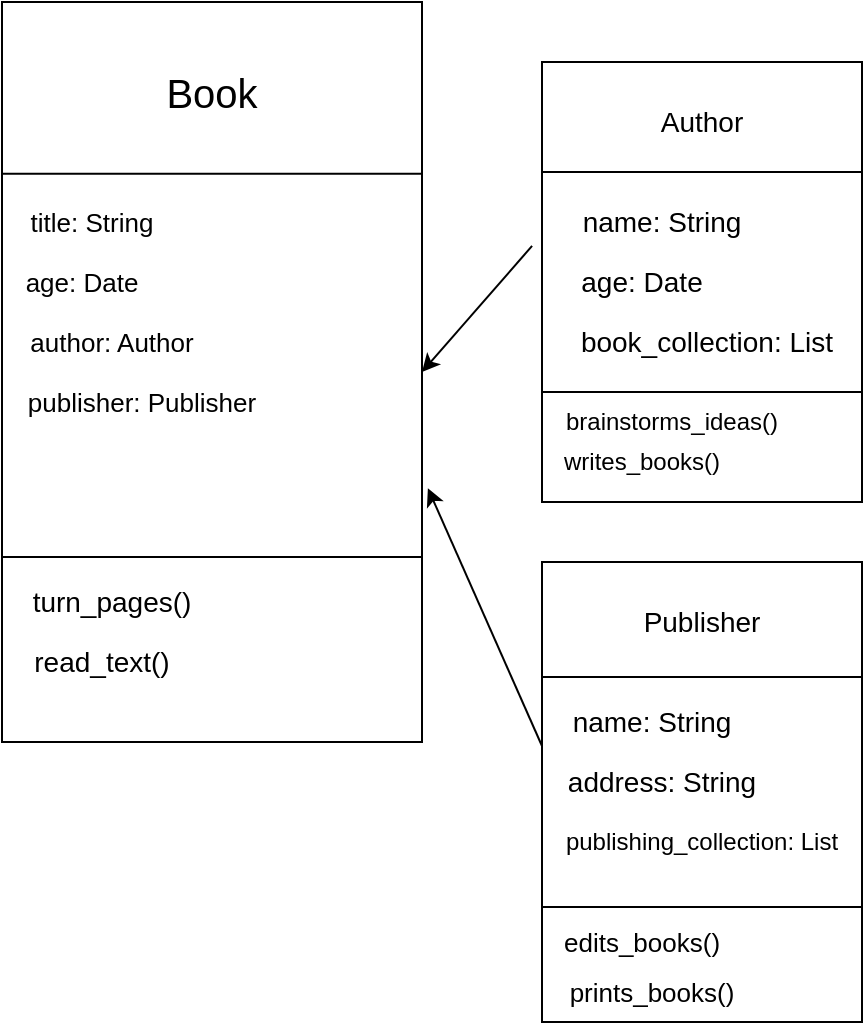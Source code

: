 <mxfile version="13.7.9" type="device"><diagram id="Fy45DoAGtMTImERkI38-" name="Page-1"><mxGraphModel dx="946" dy="618" grid="1" gridSize="10" guides="1" tooltips="1" connect="1" arrows="1" fold="1" page="1" pageScale="1" pageWidth="827" pageHeight="1169" math="0" shadow="0"><root><mxCell id="0"/><mxCell id="1" parent="0"/><mxCell id="YoqxAXcakAfUDcBqqA7o-1" value="" style="rounded=0;whiteSpace=wrap;html=1;" parent="1" vertex="1"><mxGeometry x="190" y="90" width="210" height="370" as="geometry"/></mxCell><mxCell id="YoqxAXcakAfUDcBqqA7o-2" value="" style="endArrow=none;html=1;entryX=1;entryY=0.232;entryDx=0;entryDy=0;entryPerimeter=0;exitX=0;exitY=0.232;exitDx=0;exitDy=0;exitPerimeter=0;" parent="1" source="YoqxAXcakAfUDcBqqA7o-1" target="YoqxAXcakAfUDcBqqA7o-1" edge="1"><mxGeometry width="50" height="50" relative="1" as="geometry"><mxPoint x="240" y="400" as="sourcePoint"/><mxPoint x="290" y="350" as="targetPoint"/></mxGeometry></mxCell><mxCell id="YoqxAXcakAfUDcBqqA7o-3" value="" style="endArrow=none;html=1;entryX=1;entryY=0.75;entryDx=0;entryDy=0;exitX=0;exitY=0.75;exitDx=0;exitDy=0;" parent="1" source="YoqxAXcakAfUDcBqqA7o-1" target="YoqxAXcakAfUDcBqqA7o-1" edge="1"><mxGeometry width="50" height="50" relative="1" as="geometry"><mxPoint x="240" y="400" as="sourcePoint"/><mxPoint x="290" y="350" as="targetPoint"/></mxGeometry></mxCell><mxCell id="YoqxAXcakAfUDcBqqA7o-4" value="Book" style="text;html=1;strokeColor=none;fillColor=none;align=center;verticalAlign=middle;whiteSpace=wrap;rounded=0;fontSize=20;" parent="1" vertex="1"><mxGeometry x="260" y="120" width="70" height="30" as="geometry"/></mxCell><mxCell id="YoqxAXcakAfUDcBqqA7o-5" value="title: String" style="text;html=1;strokeColor=none;fillColor=none;align=center;verticalAlign=middle;whiteSpace=wrap;rounded=0;fontSize=13;" parent="1" vertex="1"><mxGeometry x="190" y="190" width="90" height="20" as="geometry"/></mxCell><mxCell id="YoqxAXcakAfUDcBqqA7o-6" value="age: Date" style="text;html=1;strokeColor=none;fillColor=none;align=center;verticalAlign=middle;whiteSpace=wrap;rounded=0;fontSize=13;" parent="1" vertex="1"><mxGeometry x="190" y="220" width="80" height="20" as="geometry"/></mxCell><mxCell id="YoqxAXcakAfUDcBqqA7o-7" value="author: Author" style="text;html=1;strokeColor=none;fillColor=none;align=center;verticalAlign=middle;whiteSpace=wrap;rounded=0;fontSize=13;" parent="1" vertex="1"><mxGeometry x="200" y="250" width="90" height="20" as="geometry"/></mxCell><mxCell id="YoqxAXcakAfUDcBqqA7o-8" value="publisher: Publisher" style="text;html=1;strokeColor=none;fillColor=none;align=center;verticalAlign=middle;whiteSpace=wrap;rounded=0;fontSize=13;" parent="1" vertex="1"><mxGeometry x="200" y="280" width="120" height="20" as="geometry"/></mxCell><mxCell id="YoqxAXcakAfUDcBqqA7o-9" value="turn_pages()" style="text;html=1;strokeColor=none;fillColor=none;align=center;verticalAlign=middle;whiteSpace=wrap;rounded=0;fontSize=14;" parent="1" vertex="1"><mxGeometry x="210" y="380" width="70" height="20" as="geometry"/></mxCell><mxCell id="YoqxAXcakAfUDcBqqA7o-10" value="Text" style="text;html=1;strokeColor=none;fillColor=none;align=center;verticalAlign=middle;whiteSpace=wrap;rounded=0;fontSize=13;" parent="1" vertex="1"><mxGeometry x="470" y="190" width="70" height="20" as="geometry"/></mxCell><mxCell id="YoqxAXcakAfUDcBqqA7o-11" value="" style="rounded=0;whiteSpace=wrap;html=1;fontSize=13;" parent="1" vertex="1"><mxGeometry x="460" y="120" width="160" height="220" as="geometry"/></mxCell><mxCell id="YoqxAXcakAfUDcBqqA7o-12" value="" style="endArrow=none;html=1;fontSize=13;entryX=1;entryY=0.25;entryDx=0;entryDy=0;exitX=0;exitY=0.25;exitDx=0;exitDy=0;" parent="1" source="YoqxAXcakAfUDcBqqA7o-11" target="YoqxAXcakAfUDcBqqA7o-11" edge="1"><mxGeometry width="50" height="50" relative="1" as="geometry"><mxPoint x="440" y="370" as="sourcePoint"/><mxPoint x="490" y="320" as="targetPoint"/></mxGeometry></mxCell><mxCell id="YoqxAXcakAfUDcBqqA7o-13" value="" style="endArrow=none;html=1;fontSize=13;entryX=1;entryY=0.75;entryDx=0;entryDy=0;exitX=0;exitY=0.75;exitDx=0;exitDy=0;" parent="1" source="YoqxAXcakAfUDcBqqA7o-11" target="YoqxAXcakAfUDcBqqA7o-11" edge="1"><mxGeometry width="50" height="50" relative="1" as="geometry"><mxPoint x="440" y="370" as="sourcePoint"/><mxPoint x="490" y="320" as="targetPoint"/></mxGeometry></mxCell><mxCell id="YoqxAXcakAfUDcBqqA7o-14" value="Author" style="text;html=1;strokeColor=none;fillColor=none;align=center;verticalAlign=middle;whiteSpace=wrap;rounded=0;fontSize=14;" parent="1" vertex="1"><mxGeometry x="520" y="140" width="40" height="20" as="geometry"/></mxCell><mxCell id="YoqxAXcakAfUDcBqqA7o-15" value="" style="rounded=0;whiteSpace=wrap;html=1;fontSize=13;" parent="1" vertex="1"><mxGeometry x="460" y="370" width="160" height="230" as="geometry"/></mxCell><mxCell id="YoqxAXcakAfUDcBqqA7o-16" value="" style="endArrow=none;html=1;fontSize=13;exitX=1;exitY=0.25;exitDx=0;exitDy=0;entryX=0;entryY=0.25;entryDx=0;entryDy=0;" parent="1" source="YoqxAXcakAfUDcBqqA7o-15" target="YoqxAXcakAfUDcBqqA7o-15" edge="1"><mxGeometry width="50" height="50" relative="1" as="geometry"><mxPoint x="440" y="370" as="sourcePoint"/><mxPoint x="490" y="320" as="targetPoint"/></mxGeometry></mxCell><mxCell id="YoqxAXcakAfUDcBqqA7o-17" value="" style="endArrow=none;html=1;fontSize=13;exitX=1;exitY=0.75;exitDx=0;exitDy=0;entryX=0;entryY=0.75;entryDx=0;entryDy=0;" parent="1" source="YoqxAXcakAfUDcBqqA7o-15" target="YoqxAXcakAfUDcBqqA7o-15" edge="1"><mxGeometry width="50" height="50" relative="1" as="geometry"><mxPoint x="440" y="370" as="sourcePoint"/><mxPoint x="490" y="320" as="targetPoint"/></mxGeometry></mxCell><mxCell id="YoqxAXcakAfUDcBqqA7o-18" value="Publisher" style="text;html=1;strokeColor=none;fillColor=none;align=center;verticalAlign=middle;whiteSpace=wrap;rounded=0;fontSize=14;" parent="1" vertex="1"><mxGeometry x="510" y="390" width="60" height="20" as="geometry"/></mxCell><mxCell id="YoqxAXcakAfUDcBqqA7o-19" value="name: String" style="text;html=1;strokeColor=none;fillColor=none;align=center;verticalAlign=middle;whiteSpace=wrap;rounded=0;fontSize=14;" parent="1" vertex="1"><mxGeometry x="470" y="190" width="100" height="20" as="geometry"/></mxCell><mxCell id="YoqxAXcakAfUDcBqqA7o-20" value="age: Date" style="text;html=1;strokeColor=none;fillColor=none;align=center;verticalAlign=middle;whiteSpace=wrap;rounded=0;fontSize=14;" parent="1" vertex="1"><mxGeometry x="470" y="220" width="80" height="20" as="geometry"/></mxCell><mxCell id="YoqxAXcakAfUDcBqqA7o-21" value="brainstorms_ideas()" style="text;html=1;strokeColor=none;fillColor=none;align=center;verticalAlign=middle;whiteSpace=wrap;rounded=0;fontSize=12;" parent="1" vertex="1"><mxGeometry x="520" y="290" width="10" height="20" as="geometry"/></mxCell><mxCell id="YoqxAXcakAfUDcBqqA7o-22" value="name: String" style="text;html=1;strokeColor=none;fillColor=none;align=center;verticalAlign=middle;whiteSpace=wrap;rounded=0;fontSize=14;" parent="1" vertex="1"><mxGeometry x="470" y="440" width="90" height="20" as="geometry"/></mxCell><mxCell id="YoqxAXcakAfUDcBqqA7o-23" value="address: String" style="text;html=1;strokeColor=none;fillColor=none;align=center;verticalAlign=middle;whiteSpace=wrap;rounded=0;fontSize=14;" parent="1" vertex="1"><mxGeometry x="470" y="470" width="100" height="20" as="geometry"/></mxCell><mxCell id="YoqxAXcakAfUDcBqqA7o-24" value="prints_books()" style="text;html=1;strokeColor=none;fillColor=none;align=center;verticalAlign=middle;whiteSpace=wrap;rounded=0;fontSize=13;" parent="1" vertex="1"><mxGeometry x="475" y="575" width="80" height="20" as="geometry"/></mxCell><mxCell id="YoqxAXcakAfUDcBqqA7o-26" value="read_text()" style="text;html=1;strokeColor=none;fillColor=none;align=center;verticalAlign=middle;whiteSpace=wrap;rounded=0;fontSize=14;" parent="1" vertex="1"><mxGeometry x="200" y="410" width="80" height="20" as="geometry"/></mxCell><mxCell id="YoqxAXcakAfUDcBqqA7o-27" value="" style="endArrow=classic;html=1;fontSize=14;exitX=0;exitY=0.4;exitDx=0;exitDy=0;exitPerimeter=0;entryX=1.014;entryY=0.657;entryDx=0;entryDy=0;entryPerimeter=0;" parent="1" source="YoqxAXcakAfUDcBqqA7o-15" target="YoqxAXcakAfUDcBqqA7o-1" edge="1"><mxGeometry width="50" height="50" relative="1" as="geometry"><mxPoint x="450" y="440" as="sourcePoint"/><mxPoint x="420" y="350" as="targetPoint"/></mxGeometry></mxCell><mxCell id="YoqxAXcakAfUDcBqqA7o-29" value="" style="endArrow=classic;html=1;fontSize=14;exitX=-0.031;exitY=0.418;exitDx=0;exitDy=0;exitPerimeter=0;entryX=1;entryY=0.5;entryDx=0;entryDy=0;" parent="1" source="YoqxAXcakAfUDcBqqA7o-11" target="YoqxAXcakAfUDcBqqA7o-1" edge="1"><mxGeometry width="50" height="50" relative="1" as="geometry"><mxPoint x="370" y="400" as="sourcePoint"/><mxPoint x="420" y="350" as="targetPoint"/></mxGeometry></mxCell><mxCell id="YoqxAXcakAfUDcBqqA7o-30" value="book_collection: List" style="text;html=1;strokeColor=none;fillColor=none;align=center;verticalAlign=middle;whiteSpace=wrap;rounded=0;fontSize=14;" parent="1" vertex="1"><mxGeometry x="475" y="250" width="135" height="20" as="geometry"/></mxCell><mxCell id="YoqxAXcakAfUDcBqqA7o-31" value="publishing_collection: List" style="text;html=1;strokeColor=none;fillColor=none;align=center;verticalAlign=middle;whiteSpace=wrap;rounded=0;fontSize=12;" parent="1" vertex="1"><mxGeometry x="470" y="500" width="140" height="20" as="geometry"/></mxCell><mxCell id="y8uYLAhsuSQtmLuUF5tV-1" value="writes_books()" style="text;html=1;strokeColor=none;fillColor=none;align=center;verticalAlign=middle;whiteSpace=wrap;rounded=0;" vertex="1" parent="1"><mxGeometry x="465" y="310" width="90" height="20" as="geometry"/></mxCell><mxCell id="y8uYLAhsuSQtmLuUF5tV-5" value="edits_books()" style="text;html=1;strokeColor=none;fillColor=none;align=center;verticalAlign=middle;whiteSpace=wrap;rounded=0;fontSize=13;" vertex="1" parent="1"><mxGeometry x="475" y="550" width="70" height="20" as="geometry"/></mxCell></root></mxGraphModel></diagram></mxfile>